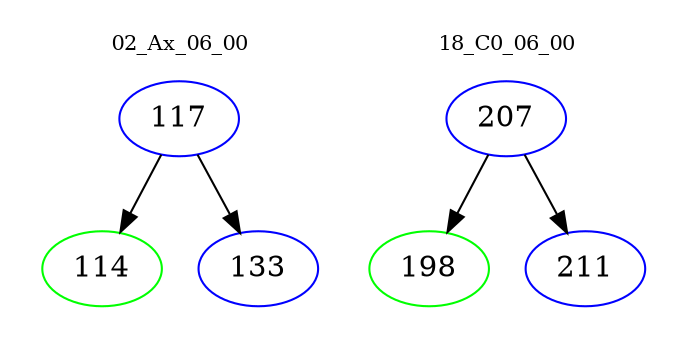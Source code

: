 digraph{
subgraph cluster_0 {
color = white
label = "02_Ax_06_00";
fontsize=10;
T0_117 [label="117", color="blue"]
T0_117 -> T0_114 [color="black"]
T0_114 [label="114", color="green"]
T0_117 -> T0_133 [color="black"]
T0_133 [label="133", color="blue"]
}
subgraph cluster_1 {
color = white
label = "18_C0_06_00";
fontsize=10;
T1_207 [label="207", color="blue"]
T1_207 -> T1_198 [color="black"]
T1_198 [label="198", color="green"]
T1_207 -> T1_211 [color="black"]
T1_211 [label="211", color="blue"]
}
}

